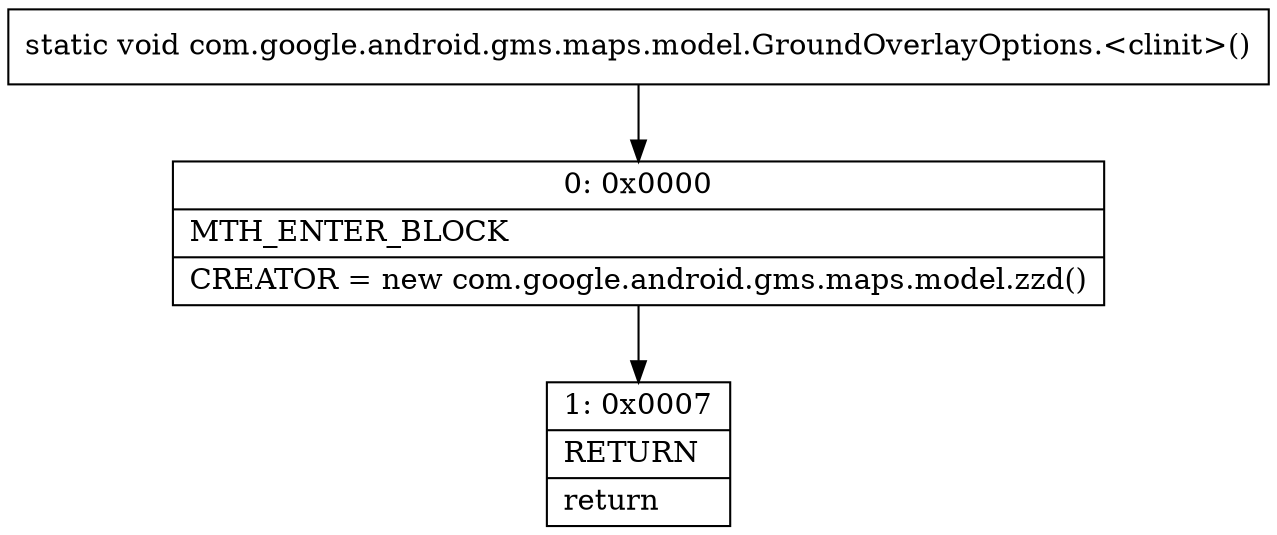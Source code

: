 digraph "CFG forcom.google.android.gms.maps.model.GroundOverlayOptions.\<clinit\>()V" {
Node_0 [shape=record,label="{0\:\ 0x0000|MTH_ENTER_BLOCK\l|CREATOR = new com.google.android.gms.maps.model.zzd()\l}"];
Node_1 [shape=record,label="{1\:\ 0x0007|RETURN\l|return\l}"];
MethodNode[shape=record,label="{static void com.google.android.gms.maps.model.GroundOverlayOptions.\<clinit\>() }"];
MethodNode -> Node_0;
Node_0 -> Node_1;
}

